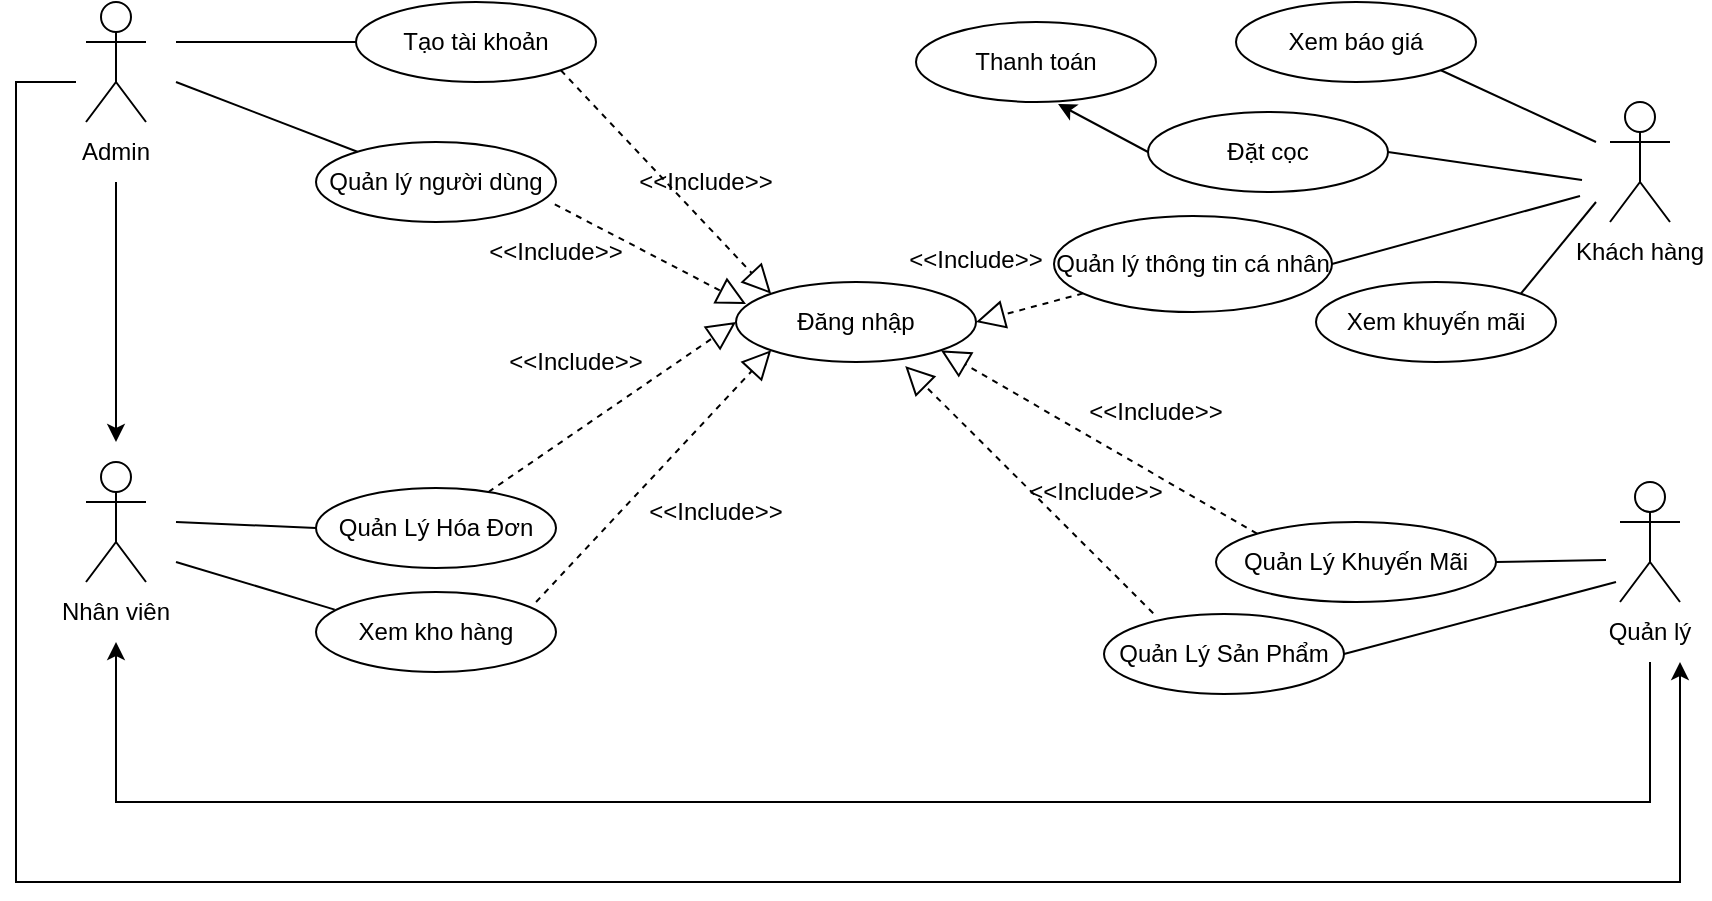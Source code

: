 <mxfile version="20.3.7" type="github">
  <diagram id="Z0K4d841dN_GdC7LYWth" name="Trang-1">
    <mxGraphModel dx="1278" dy="588" grid="0" gridSize="10" guides="1" tooltips="1" connect="1" arrows="1" fold="1" page="1" pageScale="1" pageWidth="1169" pageHeight="1654" math="0" shadow="0">
      <root>
        <mxCell id="0" />
        <mxCell id="1" parent="0" />
        <mxCell id="aPQ3o3ZtKDtd-mwTrnXC-591" value="Actor" style="shape=umlActor;verticalLabelPosition=bottom;verticalAlign=top;html=1;outlineConnect=0;labelPadding=0;noLabel=1;" parent="1" vertex="1">
          <mxGeometry x="196" y="189" width="30" height="60" as="geometry" />
        </mxCell>
        <mxCell id="aPQ3o3ZtKDtd-mwTrnXC-592" value="Admin" style="text;html=1;strokeColor=none;fillColor=none;align=center;verticalAlign=middle;whiteSpace=wrap;rounded=0;" parent="1" vertex="1">
          <mxGeometry x="181" y="249" width="60" height="30" as="geometry" />
        </mxCell>
        <mxCell id="aPQ3o3ZtKDtd-mwTrnXC-593" value="Actor" style="shape=umlActor;verticalLabelPosition=bottom;verticalAlign=top;html=1;outlineConnect=0;labelPadding=0;noLabel=1;" parent="1" vertex="1">
          <mxGeometry x="196" y="419" width="30" height="60" as="geometry" />
        </mxCell>
        <mxCell id="aPQ3o3ZtKDtd-mwTrnXC-594" value="Nhân viên" style="text;html=1;strokeColor=none;fillColor=none;align=center;verticalAlign=middle;whiteSpace=wrap;rounded=0;" parent="1" vertex="1">
          <mxGeometry x="181" y="479" width="60" height="30" as="geometry" />
        </mxCell>
        <mxCell id="aPQ3o3ZtKDtd-mwTrnXC-595" value="Actor" style="shape=umlActor;verticalLabelPosition=bottom;verticalAlign=top;html=1;outlineConnect=0;labelPadding=0;noLabel=1;" parent="1" vertex="1">
          <mxGeometry x="963" y="429" width="30" height="60" as="geometry" />
        </mxCell>
        <mxCell id="aPQ3o3ZtKDtd-mwTrnXC-596" value="Quản lý" style="text;html=1;strokeColor=none;fillColor=none;align=center;verticalAlign=middle;whiteSpace=wrap;rounded=0;" parent="1" vertex="1">
          <mxGeometry x="948" y="489" width="60" height="30" as="geometry" />
        </mxCell>
        <mxCell id="aPQ3o3ZtKDtd-mwTrnXC-597" value="Actor" style="shape=umlActor;verticalLabelPosition=bottom;verticalAlign=top;html=1;outlineConnect=0;labelPadding=0;noLabel=1;" parent="1" vertex="1">
          <mxGeometry x="958" y="239" width="30" height="60" as="geometry" />
        </mxCell>
        <mxCell id="aPQ3o3ZtKDtd-mwTrnXC-598" value="Khách hàng" style="text;html=1;strokeColor=none;fillColor=none;align=center;verticalAlign=middle;whiteSpace=wrap;rounded=0;" parent="1" vertex="1">
          <mxGeometry x="938" y="299" width="70" height="30" as="geometry" />
        </mxCell>
        <mxCell id="aPQ3o3ZtKDtd-mwTrnXC-599" value="Đăng nhập" style="ellipse;whiteSpace=wrap;html=1;" parent="1" vertex="1">
          <mxGeometry x="521" y="329" width="120" height="40" as="geometry" />
        </mxCell>
        <mxCell id="aPQ3o3ZtKDtd-mwTrnXC-601" value="" style="endArrow=classic;html=1;rounded=0;exitX=0.5;exitY=1;exitDx=0;exitDy=0;" parent="1" source="aPQ3o3ZtKDtd-mwTrnXC-592" edge="1">
          <mxGeometry width="50" height="50" relative="1" as="geometry">
            <mxPoint x="521" y="429" as="sourcePoint" />
            <mxPoint x="211" y="409" as="targetPoint" />
          </mxGeometry>
        </mxCell>
        <mxCell id="aPQ3o3ZtKDtd-mwTrnXC-602" value="Tạo tài khoản" style="ellipse;whiteSpace=wrap;html=1;" parent="1" vertex="1">
          <mxGeometry x="331" y="189" width="120" height="40" as="geometry" />
        </mxCell>
        <mxCell id="aPQ3o3ZtKDtd-mwTrnXC-603" value="Quản Lý Sản Phẩm" style="ellipse;whiteSpace=wrap;html=1;" parent="1" vertex="1">
          <mxGeometry x="705" y="495" width="120" height="40" as="geometry" />
        </mxCell>
        <mxCell id="aPQ3o3ZtKDtd-mwTrnXC-604" value="Quản Lý Hóa Đơn" style="ellipse;whiteSpace=wrap;html=1;" parent="1" vertex="1">
          <mxGeometry x="311" y="432" width="120" height="40" as="geometry" />
        </mxCell>
        <mxCell id="aPQ3o3ZtKDtd-mwTrnXC-605" value="Quản Lý Khuyến Mãi" style="ellipse;whiteSpace=wrap;html=1;" parent="1" vertex="1">
          <mxGeometry x="761" y="449" width="140" height="40" as="geometry" />
        </mxCell>
        <mxCell id="aPQ3o3ZtKDtd-mwTrnXC-607" value="Xem khuyến mãi" style="ellipse;whiteSpace=wrap;html=1;" parent="1" vertex="1">
          <mxGeometry x="811" y="329" width="120" height="40" as="geometry" />
        </mxCell>
        <mxCell id="aPQ3o3ZtKDtd-mwTrnXC-609" value="Đặt cọc" style="ellipse;whiteSpace=wrap;html=1;" parent="1" vertex="1">
          <mxGeometry x="727" y="244" width="120" height="40" as="geometry" />
        </mxCell>
        <mxCell id="aPQ3o3ZtKDtd-mwTrnXC-611" value="Quản lý người dùng" style="ellipse;whiteSpace=wrap;html=1;" parent="1" vertex="1">
          <mxGeometry x="311" y="259" width="120" height="40" as="geometry" />
        </mxCell>
        <mxCell id="aPQ3o3ZtKDtd-mwTrnXC-612" value="" style="endArrow=none;html=1;rounded=0;exitX=1;exitY=0.5;exitDx=0;exitDy=0;" parent="1" source="aPQ3o3ZtKDtd-mwTrnXC-605" edge="1">
          <mxGeometry width="50" height="50" relative="1" as="geometry">
            <mxPoint x="796" y="468" as="sourcePoint" />
            <mxPoint x="956" y="468" as="targetPoint" />
            <Array as="points" />
          </mxGeometry>
        </mxCell>
        <mxCell id="aPQ3o3ZtKDtd-mwTrnXC-613" value="" style="endArrow=none;html=1;rounded=0;" parent="1" target="aPQ3o3ZtKDtd-mwTrnXC-611" edge="1">
          <mxGeometry width="50" height="50" relative="1" as="geometry">
            <mxPoint x="241" y="229" as="sourcePoint" />
            <mxPoint x="571" y="379" as="targetPoint" />
          </mxGeometry>
        </mxCell>
        <mxCell id="aPQ3o3ZtKDtd-mwTrnXC-614" value="" style="endArrow=none;html=1;rounded=0;" parent="1" target="aPQ3o3ZtKDtd-mwTrnXC-602" edge="1">
          <mxGeometry width="50" height="50" relative="1" as="geometry">
            <mxPoint x="241" y="209" as="sourcePoint" />
            <mxPoint x="571" y="379" as="targetPoint" />
          </mxGeometry>
        </mxCell>
        <mxCell id="aPQ3o3ZtKDtd-mwTrnXC-615" value="" style="endArrow=none;html=1;rounded=0;exitX=1;exitY=0;exitDx=0;exitDy=0;" parent="1" source="aPQ3o3ZtKDtd-mwTrnXC-607" edge="1">
          <mxGeometry width="50" height="50" relative="1" as="geometry">
            <mxPoint x="471" y="249" as="sourcePoint" />
            <mxPoint x="951" y="289" as="targetPoint" />
          </mxGeometry>
        </mxCell>
        <mxCell id="aPQ3o3ZtKDtd-mwTrnXC-616" value="" style="endArrow=none;html=1;rounded=0;exitX=1;exitY=1;exitDx=0;exitDy=0;" parent="1" source="aPQ3o3ZtKDtd-mwTrnXC-610" edge="1">
          <mxGeometry width="50" height="50" relative="1" as="geometry">
            <mxPoint x="471" y="249" as="sourcePoint" />
            <mxPoint x="951" y="259" as="targetPoint" />
          </mxGeometry>
        </mxCell>
        <mxCell id="aPQ3o3ZtKDtd-mwTrnXC-617" value="" style="endArrow=none;html=1;rounded=0;exitX=1;exitY=0.5;exitDx=0;exitDy=0;" parent="1" source="aPQ3o3ZtKDtd-mwTrnXC-609" edge="1">
          <mxGeometry width="50" height="50" relative="1" as="geometry">
            <mxPoint x="471" y="249" as="sourcePoint" />
            <mxPoint x="944" y="278" as="targetPoint" />
          </mxGeometry>
        </mxCell>
        <mxCell id="aPQ3o3ZtKDtd-mwTrnXC-619" value="" style="endArrow=classic;html=1;rounded=0;exitX=0.5;exitY=1;exitDx=0;exitDy=0;entryX=0.5;entryY=1;entryDx=0;entryDy=0;" parent="1" source="aPQ3o3ZtKDtd-mwTrnXC-596" target="aPQ3o3ZtKDtd-mwTrnXC-594" edge="1">
          <mxGeometry width="50" height="50" relative="1" as="geometry">
            <mxPoint x="591" y="389" as="sourcePoint" />
            <mxPoint x="641" y="339" as="targetPoint" />
            <Array as="points">
              <mxPoint x="978" y="589" />
              <mxPoint x="211" y="589" />
            </Array>
          </mxGeometry>
        </mxCell>
        <mxCell id="aPQ3o3ZtKDtd-mwTrnXC-620" value="" style="endArrow=none;html=1;rounded=0;exitX=0;exitY=0.5;exitDx=0;exitDy=0;" parent="1" source="aPQ3o3ZtKDtd-mwTrnXC-604" edge="1">
          <mxGeometry width="50" height="50" relative="1" as="geometry">
            <mxPoint x="451" y="399" as="sourcePoint" />
            <mxPoint x="241" y="449" as="targetPoint" />
          </mxGeometry>
        </mxCell>
        <mxCell id="aPQ3o3ZtKDtd-mwTrnXC-621" value="" style="endArrow=none;html=1;rounded=0;exitX=1;exitY=0.5;exitDx=0;exitDy=0;" parent="1" source="aPQ3o3ZtKDtd-mwTrnXC-603" edge="1">
          <mxGeometry width="50" height="50" relative="1" as="geometry">
            <mxPoint x="571" y="409" as="sourcePoint" />
            <mxPoint x="961" y="479" as="targetPoint" />
          </mxGeometry>
        </mxCell>
        <mxCell id="aPQ3o3ZtKDtd-mwTrnXC-622" value="Xem kho hàng" style="ellipse;whiteSpace=wrap;html=1;" parent="1" vertex="1">
          <mxGeometry x="311" y="484" width="120" height="40" as="geometry" />
        </mxCell>
        <mxCell id="aPQ3o3ZtKDtd-mwTrnXC-623" value="" style="endArrow=none;html=1;rounded=0;exitX=0.078;exitY=0.22;exitDx=0;exitDy=0;exitPerimeter=0;" parent="1" source="aPQ3o3ZtKDtd-mwTrnXC-622" edge="1">
          <mxGeometry width="50" height="50" relative="1" as="geometry">
            <mxPoint x="531" y="489" as="sourcePoint" />
            <mxPoint x="241" y="469" as="targetPoint" />
          </mxGeometry>
        </mxCell>
        <mxCell id="aPQ3o3ZtKDtd-mwTrnXC-624" value="" style="endArrow=classic;html=1;rounded=0;entryX=0.75;entryY=1;entryDx=0;entryDy=0;" parent="1" target="aPQ3o3ZtKDtd-mwTrnXC-596" edge="1">
          <mxGeometry width="50" height="50" relative="1" as="geometry">
            <mxPoint x="191" y="229" as="sourcePoint" />
            <mxPoint x="711" y="419" as="targetPoint" />
            <Array as="points">
              <mxPoint x="161" y="229" />
              <mxPoint x="161" y="629" />
              <mxPoint x="993" y="629" />
            </Array>
          </mxGeometry>
        </mxCell>
        <mxCell id="2cvSlp15uIqI2tOHit0d-1" value="&amp;lt;&amp;lt;Include&amp;gt;&amp;gt;" style="text;html=1;strokeColor=none;fillColor=none;align=center;verticalAlign=middle;whiteSpace=wrap;rounded=0;" parent="1" vertex="1">
          <mxGeometry x="401" y="299" width="60" height="30" as="geometry" />
        </mxCell>
        <mxCell id="aPQ3o3ZtKDtd-mwTrnXC-610" value="Xem báo giá" style="ellipse;whiteSpace=wrap;html=1;" parent="1" vertex="1">
          <mxGeometry x="771" y="189" width="120" height="40" as="geometry" />
        </mxCell>
        <mxCell id="2cvSlp15uIqI2tOHit0d-6" value="" style="endArrow=block;dashed=1;endFill=0;endSize=12;html=1;rounded=0;entryX=1;entryY=1;entryDx=0;entryDy=0;exitX=0;exitY=0;exitDx=0;exitDy=0;" parent="1" source="aPQ3o3ZtKDtd-mwTrnXC-605" target="aPQ3o3ZtKDtd-mwTrnXC-599" edge="1">
          <mxGeometry width="160" relative="1" as="geometry">
            <mxPoint x="725.896" y="340.213" as="sourcePoint" />
            <mxPoint x="651" y="359" as="targetPoint" />
          </mxGeometry>
        </mxCell>
        <mxCell id="2cvSlp15uIqI2tOHit0d-7" value="" style="endArrow=block;dashed=1;endFill=0;endSize=12;html=1;rounded=0;entryX=0.705;entryY=1.05;entryDx=0;entryDy=0;exitX=0.205;exitY=-0.01;exitDx=0;exitDy=0;entryPerimeter=0;exitPerimeter=0;" parent="1" source="aPQ3o3ZtKDtd-mwTrnXC-603" target="aPQ3o3ZtKDtd-mwTrnXC-599" edge="1">
          <mxGeometry width="160" relative="1" as="geometry">
            <mxPoint x="791.503" y="464.858" as="sourcePoint" />
            <mxPoint x="633.426" y="373.142" as="targetPoint" />
          </mxGeometry>
        </mxCell>
        <mxCell id="2cvSlp15uIqI2tOHit0d-8" value="" style="endArrow=block;dashed=1;endFill=0;endSize=12;html=1;rounded=0;exitX=0.995;exitY=0.78;exitDx=0;exitDy=0;exitPerimeter=0;" parent="1" source="aPQ3o3ZtKDtd-mwTrnXC-611" edge="1">
          <mxGeometry width="160" relative="1" as="geometry">
            <mxPoint x="791.503" y="464.858" as="sourcePoint" />
            <mxPoint x="526" y="340" as="targetPoint" />
          </mxGeometry>
        </mxCell>
        <mxCell id="2cvSlp15uIqI2tOHit0d-9" value="" style="endArrow=block;dashed=1;endFill=0;endSize=12;html=1;rounded=0;entryX=0;entryY=0.5;entryDx=0;entryDy=0;" parent="1" source="aPQ3o3ZtKDtd-mwTrnXC-604" target="aPQ3o3ZtKDtd-mwTrnXC-599" edge="1">
          <mxGeometry width="160" relative="1" as="geometry">
            <mxPoint x="581.0" y="521.6" as="sourcePoint" />
            <mxPoint x="461.0" y="384" as="targetPoint" />
          </mxGeometry>
        </mxCell>
        <mxCell id="2cvSlp15uIqI2tOHit0d-10" value="" style="endArrow=block;dashed=1;endFill=0;endSize=12;html=1;rounded=0;entryX=0;entryY=1;entryDx=0;entryDy=0;exitX=0.917;exitY=0.125;exitDx=0;exitDy=0;exitPerimeter=0;" parent="1" source="aPQ3o3ZtKDtd-mwTrnXC-622" target="aPQ3o3ZtKDtd-mwTrnXC-599" edge="1">
          <mxGeometry width="160" relative="1" as="geometry">
            <mxPoint x="735.6" y="518.6" as="sourcePoint" />
            <mxPoint x="615.6" y="381" as="targetPoint" />
          </mxGeometry>
        </mxCell>
        <mxCell id="2cvSlp15uIqI2tOHit0d-12" value="&amp;lt;&amp;lt;Include&amp;gt;&amp;gt;" style="text;html=1;strokeColor=none;fillColor=none;align=center;verticalAlign=middle;whiteSpace=wrap;rounded=0;" parent="1" vertex="1">
          <mxGeometry x="411" y="354" width="60" height="30" as="geometry" />
        </mxCell>
        <mxCell id="2cvSlp15uIqI2tOHit0d-13" value="&amp;lt;&amp;lt;Include&amp;gt;&amp;gt;" style="text;html=1;strokeColor=none;fillColor=none;align=center;verticalAlign=middle;whiteSpace=wrap;rounded=0;" parent="1" vertex="1">
          <mxGeometry x="481" y="429" width="60" height="30" as="geometry" />
        </mxCell>
        <mxCell id="2cvSlp15uIqI2tOHit0d-14" value="&amp;lt;&amp;lt;Include&amp;gt;&amp;gt;" style="text;html=1;strokeColor=none;fillColor=none;align=center;verticalAlign=middle;whiteSpace=wrap;rounded=0;" parent="1" vertex="1">
          <mxGeometry x="671" y="419" width="60" height="30" as="geometry" />
        </mxCell>
        <mxCell id="2cvSlp15uIqI2tOHit0d-15" value="&amp;lt;&amp;lt;Include&amp;gt;&amp;gt;" style="text;html=1;strokeColor=none;fillColor=none;align=center;verticalAlign=middle;whiteSpace=wrap;rounded=0;" parent="1" vertex="1">
          <mxGeometry x="701" y="379" width="60" height="30" as="geometry" />
        </mxCell>
        <mxCell id="2cvSlp15uIqI2tOHit0d-16" value="" style="endArrow=block;dashed=1;endFill=0;endSize=12;html=1;rounded=0;entryX=0;entryY=0;entryDx=0;entryDy=0;exitX=1;exitY=1;exitDx=0;exitDy=0;" parent="1" source="aPQ3o3ZtKDtd-mwTrnXC-602" target="aPQ3o3ZtKDtd-mwTrnXC-599" edge="1">
          <mxGeometry width="160" relative="1" as="geometry">
            <mxPoint x="431.04" y="499.0" as="sourcePoint" />
            <mxPoint x="548.574" y="373.142" as="targetPoint" />
          </mxGeometry>
        </mxCell>
        <mxCell id="2cvSlp15uIqI2tOHit0d-17" value="&amp;lt;&amp;lt;Include&amp;gt;&amp;gt;" style="text;html=1;strokeColor=none;fillColor=none;align=center;verticalAlign=middle;whiteSpace=wrap;rounded=0;" parent="1" vertex="1">
          <mxGeometry x="476" y="264" width="60" height="30" as="geometry" />
        </mxCell>
        <mxCell id="F-Xn6fsUrAzU0U1Dlo_c-1" value="Thanh toán" style="ellipse;whiteSpace=wrap;html=1;" vertex="1" parent="1">
          <mxGeometry x="611" y="199" width="120" height="40" as="geometry" />
        </mxCell>
        <mxCell id="F-Xn6fsUrAzU0U1Dlo_c-2" value="" style="endArrow=classic;html=1;rounded=0;exitX=0;exitY=0.5;exitDx=0;exitDy=0;entryX=0.592;entryY=1.025;entryDx=0;entryDy=0;entryPerimeter=0;" edge="1" parent="1" source="aPQ3o3ZtKDtd-mwTrnXC-609" target="F-Xn6fsUrAzU0U1Dlo_c-1">
          <mxGeometry width="50" height="50" relative="1" as="geometry">
            <mxPoint x="754" y="392" as="sourcePoint" />
            <mxPoint x="804" y="342" as="targetPoint" />
          </mxGeometry>
        </mxCell>
        <mxCell id="F-Xn6fsUrAzU0U1Dlo_c-3" value="Quản lý thông tin cá nhân" style="ellipse;whiteSpace=wrap;html=1;" vertex="1" parent="1">
          <mxGeometry x="680" y="296" width="139" height="48" as="geometry" />
        </mxCell>
        <mxCell id="F-Xn6fsUrAzU0U1Dlo_c-4" value="" style="endArrow=none;html=1;rounded=0;exitX=1;exitY=0.5;exitDx=0;exitDy=0;" edge="1" parent="1" source="F-Xn6fsUrAzU0U1Dlo_c-3">
          <mxGeometry width="50" height="50" relative="1" as="geometry">
            <mxPoint x="857" y="274" as="sourcePoint" />
            <mxPoint x="943" y="286" as="targetPoint" />
          </mxGeometry>
        </mxCell>
        <mxCell id="F-Xn6fsUrAzU0U1Dlo_c-5" value="" style="endArrow=block;dashed=1;endFill=0;endSize=12;html=1;rounded=0;entryX=1;entryY=0.5;entryDx=0;entryDy=0;" edge="1" parent="1" source="F-Xn6fsUrAzU0U1Dlo_c-3" target="aPQ3o3ZtKDtd-mwTrnXC-599">
          <mxGeometry width="160" relative="1" as="geometry">
            <mxPoint x="791.503" y="464.858" as="sourcePoint" />
            <mxPoint x="633.426" y="373.142" as="targetPoint" />
          </mxGeometry>
        </mxCell>
        <mxCell id="F-Xn6fsUrAzU0U1Dlo_c-6" value="&amp;lt;&amp;lt;Include&amp;gt;&amp;gt;" style="text;html=1;strokeColor=none;fillColor=none;align=center;verticalAlign=middle;whiteSpace=wrap;rounded=0;" vertex="1" parent="1">
          <mxGeometry x="611" y="303" width="60" height="30" as="geometry" />
        </mxCell>
      </root>
    </mxGraphModel>
  </diagram>
</mxfile>
